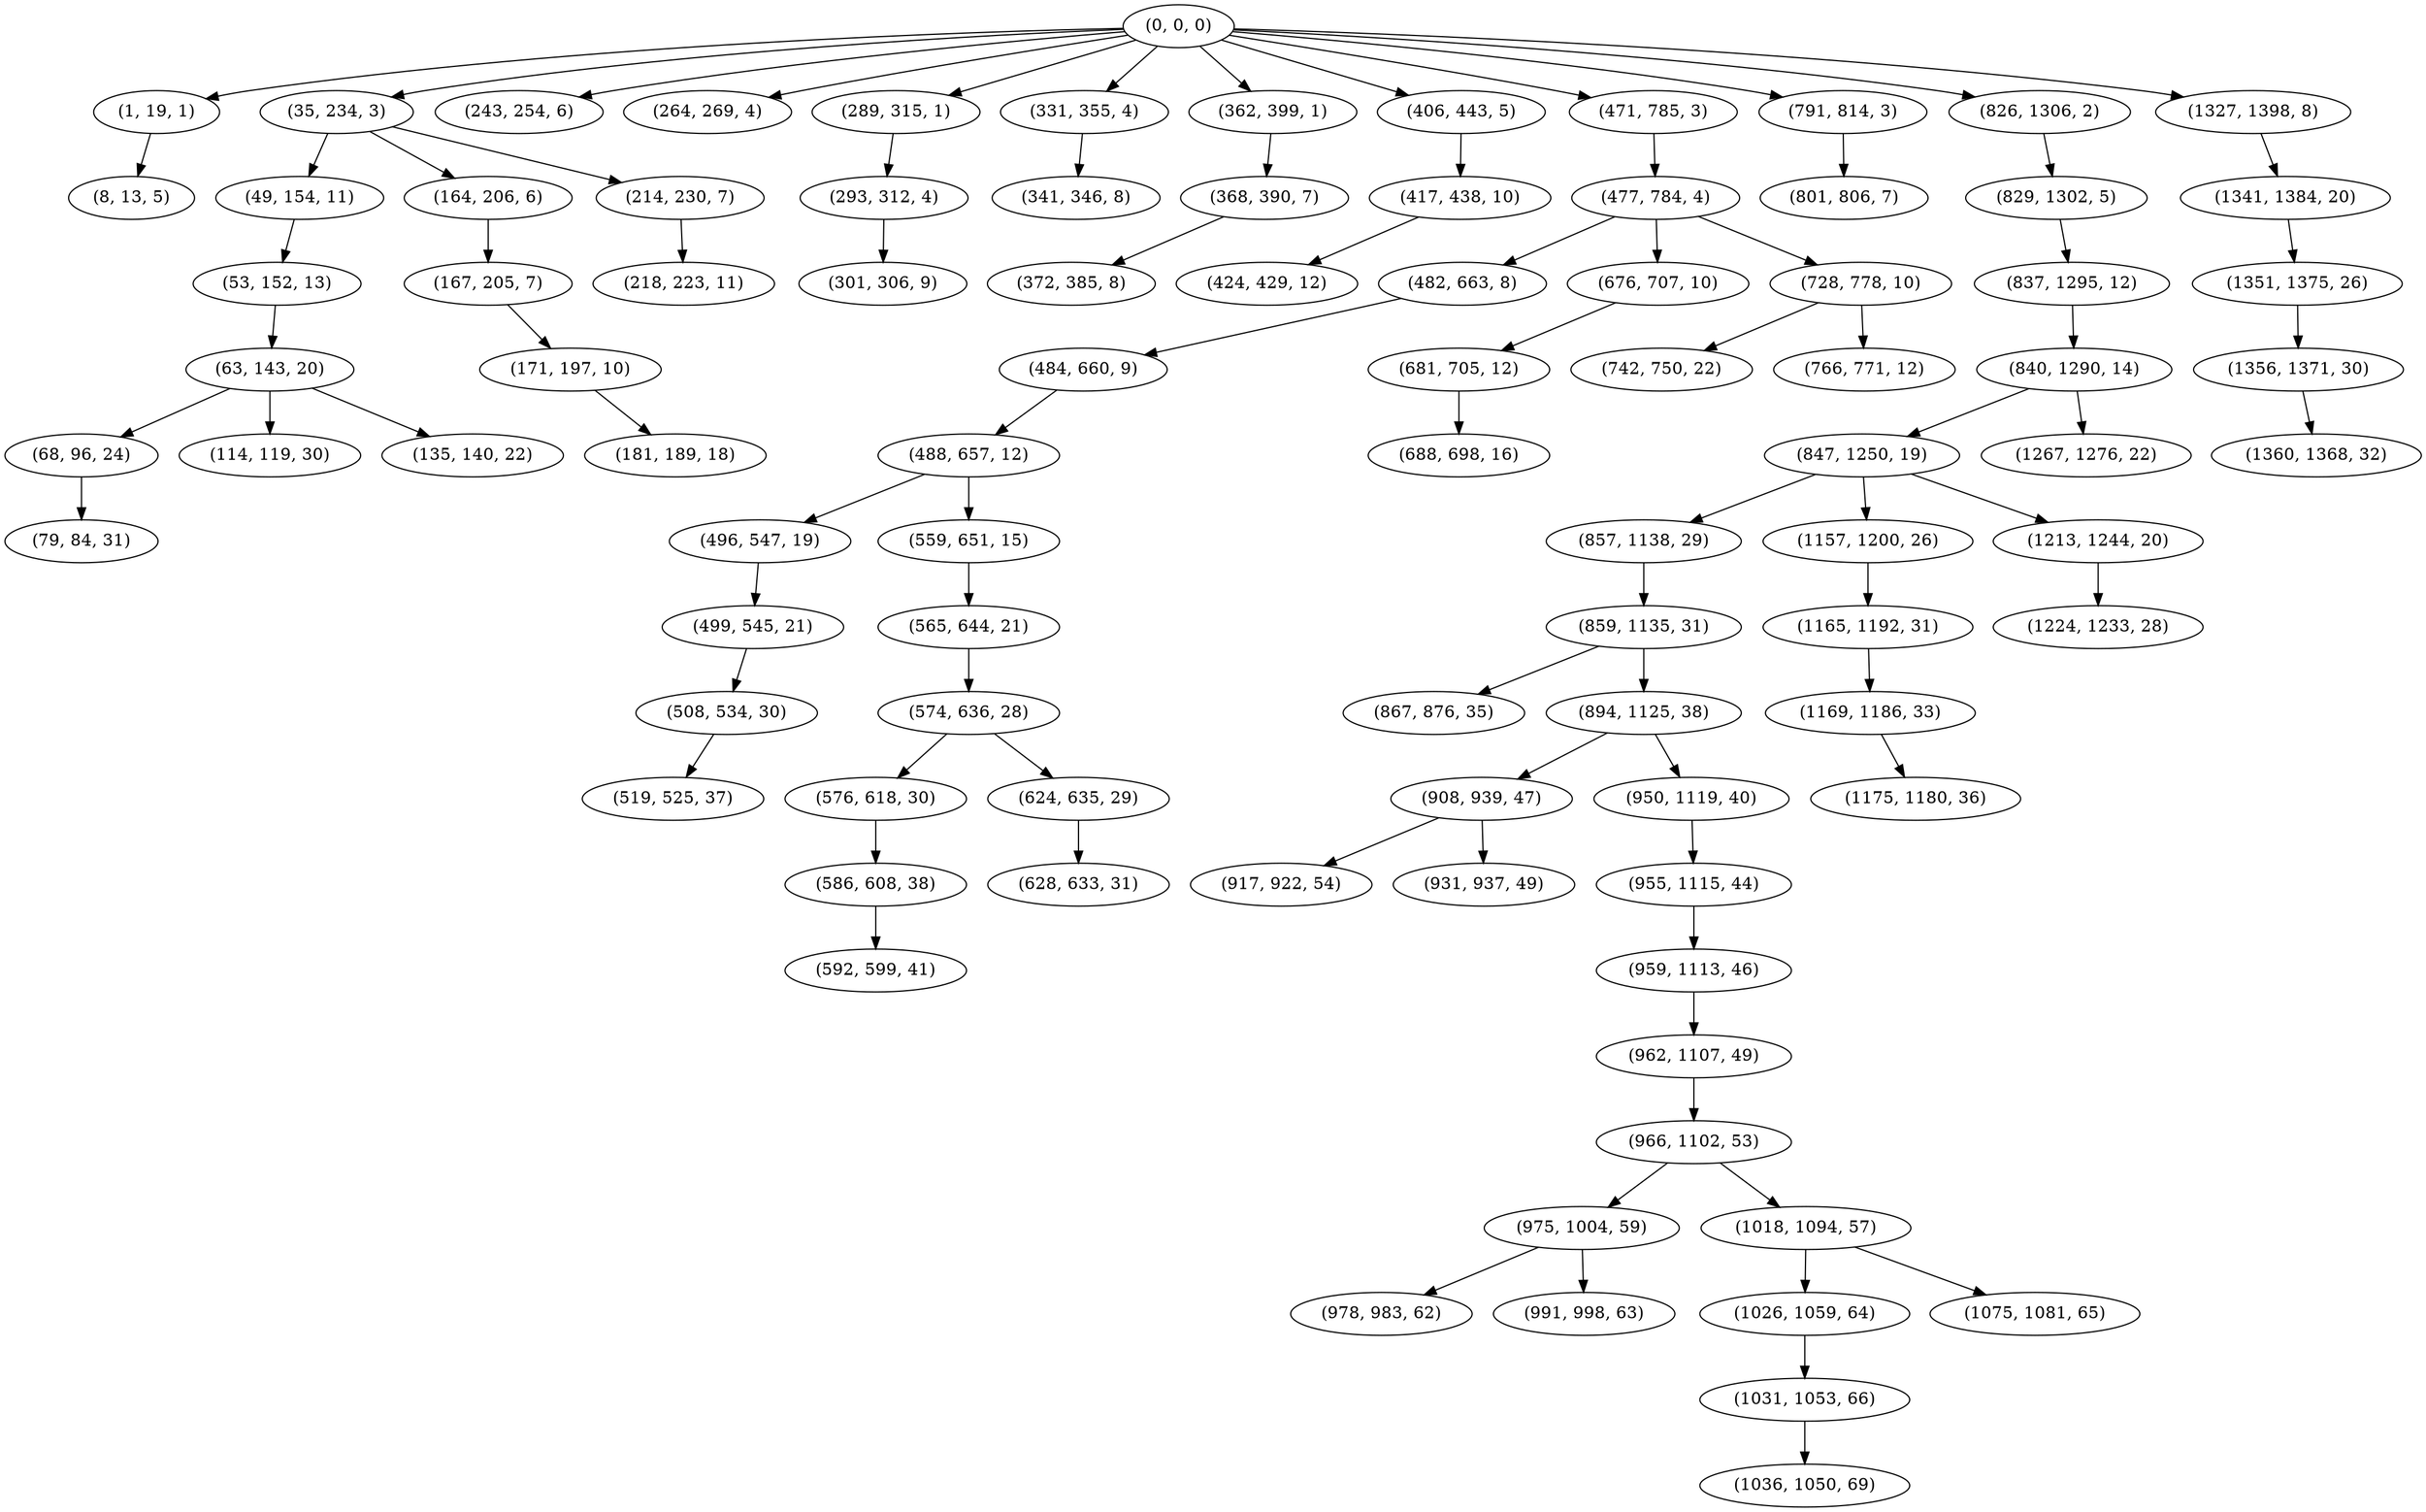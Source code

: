 digraph tree {
    "(0, 0, 0)";
    "(1, 19, 1)";
    "(8, 13, 5)";
    "(35, 234, 3)";
    "(49, 154, 11)";
    "(53, 152, 13)";
    "(63, 143, 20)";
    "(68, 96, 24)";
    "(79, 84, 31)";
    "(114, 119, 30)";
    "(135, 140, 22)";
    "(164, 206, 6)";
    "(167, 205, 7)";
    "(171, 197, 10)";
    "(181, 189, 18)";
    "(214, 230, 7)";
    "(218, 223, 11)";
    "(243, 254, 6)";
    "(264, 269, 4)";
    "(289, 315, 1)";
    "(293, 312, 4)";
    "(301, 306, 9)";
    "(331, 355, 4)";
    "(341, 346, 8)";
    "(362, 399, 1)";
    "(368, 390, 7)";
    "(372, 385, 8)";
    "(406, 443, 5)";
    "(417, 438, 10)";
    "(424, 429, 12)";
    "(471, 785, 3)";
    "(477, 784, 4)";
    "(482, 663, 8)";
    "(484, 660, 9)";
    "(488, 657, 12)";
    "(496, 547, 19)";
    "(499, 545, 21)";
    "(508, 534, 30)";
    "(519, 525, 37)";
    "(559, 651, 15)";
    "(565, 644, 21)";
    "(574, 636, 28)";
    "(576, 618, 30)";
    "(586, 608, 38)";
    "(592, 599, 41)";
    "(624, 635, 29)";
    "(628, 633, 31)";
    "(676, 707, 10)";
    "(681, 705, 12)";
    "(688, 698, 16)";
    "(728, 778, 10)";
    "(742, 750, 22)";
    "(766, 771, 12)";
    "(791, 814, 3)";
    "(801, 806, 7)";
    "(826, 1306, 2)";
    "(829, 1302, 5)";
    "(837, 1295, 12)";
    "(840, 1290, 14)";
    "(847, 1250, 19)";
    "(857, 1138, 29)";
    "(859, 1135, 31)";
    "(867, 876, 35)";
    "(894, 1125, 38)";
    "(908, 939, 47)";
    "(917, 922, 54)";
    "(931, 937, 49)";
    "(950, 1119, 40)";
    "(955, 1115, 44)";
    "(959, 1113, 46)";
    "(962, 1107, 49)";
    "(966, 1102, 53)";
    "(975, 1004, 59)";
    "(978, 983, 62)";
    "(991, 998, 63)";
    "(1018, 1094, 57)";
    "(1026, 1059, 64)";
    "(1031, 1053, 66)";
    "(1036, 1050, 69)";
    "(1075, 1081, 65)";
    "(1157, 1200, 26)";
    "(1165, 1192, 31)";
    "(1169, 1186, 33)";
    "(1175, 1180, 36)";
    "(1213, 1244, 20)";
    "(1224, 1233, 28)";
    "(1267, 1276, 22)";
    "(1327, 1398, 8)";
    "(1341, 1384, 20)";
    "(1351, 1375, 26)";
    "(1356, 1371, 30)";
    "(1360, 1368, 32)";
    "(0, 0, 0)" -> "(1, 19, 1)";
    "(0, 0, 0)" -> "(35, 234, 3)";
    "(0, 0, 0)" -> "(243, 254, 6)";
    "(0, 0, 0)" -> "(264, 269, 4)";
    "(0, 0, 0)" -> "(289, 315, 1)";
    "(0, 0, 0)" -> "(331, 355, 4)";
    "(0, 0, 0)" -> "(362, 399, 1)";
    "(0, 0, 0)" -> "(406, 443, 5)";
    "(0, 0, 0)" -> "(471, 785, 3)";
    "(0, 0, 0)" -> "(791, 814, 3)";
    "(0, 0, 0)" -> "(826, 1306, 2)";
    "(0, 0, 0)" -> "(1327, 1398, 8)";
    "(1, 19, 1)" -> "(8, 13, 5)";
    "(35, 234, 3)" -> "(49, 154, 11)";
    "(35, 234, 3)" -> "(164, 206, 6)";
    "(35, 234, 3)" -> "(214, 230, 7)";
    "(49, 154, 11)" -> "(53, 152, 13)";
    "(53, 152, 13)" -> "(63, 143, 20)";
    "(63, 143, 20)" -> "(68, 96, 24)";
    "(63, 143, 20)" -> "(114, 119, 30)";
    "(63, 143, 20)" -> "(135, 140, 22)";
    "(68, 96, 24)" -> "(79, 84, 31)";
    "(164, 206, 6)" -> "(167, 205, 7)";
    "(167, 205, 7)" -> "(171, 197, 10)";
    "(171, 197, 10)" -> "(181, 189, 18)";
    "(214, 230, 7)" -> "(218, 223, 11)";
    "(289, 315, 1)" -> "(293, 312, 4)";
    "(293, 312, 4)" -> "(301, 306, 9)";
    "(331, 355, 4)" -> "(341, 346, 8)";
    "(362, 399, 1)" -> "(368, 390, 7)";
    "(368, 390, 7)" -> "(372, 385, 8)";
    "(406, 443, 5)" -> "(417, 438, 10)";
    "(417, 438, 10)" -> "(424, 429, 12)";
    "(471, 785, 3)" -> "(477, 784, 4)";
    "(477, 784, 4)" -> "(482, 663, 8)";
    "(477, 784, 4)" -> "(676, 707, 10)";
    "(477, 784, 4)" -> "(728, 778, 10)";
    "(482, 663, 8)" -> "(484, 660, 9)";
    "(484, 660, 9)" -> "(488, 657, 12)";
    "(488, 657, 12)" -> "(496, 547, 19)";
    "(488, 657, 12)" -> "(559, 651, 15)";
    "(496, 547, 19)" -> "(499, 545, 21)";
    "(499, 545, 21)" -> "(508, 534, 30)";
    "(508, 534, 30)" -> "(519, 525, 37)";
    "(559, 651, 15)" -> "(565, 644, 21)";
    "(565, 644, 21)" -> "(574, 636, 28)";
    "(574, 636, 28)" -> "(576, 618, 30)";
    "(574, 636, 28)" -> "(624, 635, 29)";
    "(576, 618, 30)" -> "(586, 608, 38)";
    "(586, 608, 38)" -> "(592, 599, 41)";
    "(624, 635, 29)" -> "(628, 633, 31)";
    "(676, 707, 10)" -> "(681, 705, 12)";
    "(681, 705, 12)" -> "(688, 698, 16)";
    "(728, 778, 10)" -> "(742, 750, 22)";
    "(728, 778, 10)" -> "(766, 771, 12)";
    "(791, 814, 3)" -> "(801, 806, 7)";
    "(826, 1306, 2)" -> "(829, 1302, 5)";
    "(829, 1302, 5)" -> "(837, 1295, 12)";
    "(837, 1295, 12)" -> "(840, 1290, 14)";
    "(840, 1290, 14)" -> "(847, 1250, 19)";
    "(840, 1290, 14)" -> "(1267, 1276, 22)";
    "(847, 1250, 19)" -> "(857, 1138, 29)";
    "(847, 1250, 19)" -> "(1157, 1200, 26)";
    "(847, 1250, 19)" -> "(1213, 1244, 20)";
    "(857, 1138, 29)" -> "(859, 1135, 31)";
    "(859, 1135, 31)" -> "(867, 876, 35)";
    "(859, 1135, 31)" -> "(894, 1125, 38)";
    "(894, 1125, 38)" -> "(908, 939, 47)";
    "(894, 1125, 38)" -> "(950, 1119, 40)";
    "(908, 939, 47)" -> "(917, 922, 54)";
    "(908, 939, 47)" -> "(931, 937, 49)";
    "(950, 1119, 40)" -> "(955, 1115, 44)";
    "(955, 1115, 44)" -> "(959, 1113, 46)";
    "(959, 1113, 46)" -> "(962, 1107, 49)";
    "(962, 1107, 49)" -> "(966, 1102, 53)";
    "(966, 1102, 53)" -> "(975, 1004, 59)";
    "(966, 1102, 53)" -> "(1018, 1094, 57)";
    "(975, 1004, 59)" -> "(978, 983, 62)";
    "(975, 1004, 59)" -> "(991, 998, 63)";
    "(1018, 1094, 57)" -> "(1026, 1059, 64)";
    "(1018, 1094, 57)" -> "(1075, 1081, 65)";
    "(1026, 1059, 64)" -> "(1031, 1053, 66)";
    "(1031, 1053, 66)" -> "(1036, 1050, 69)";
    "(1157, 1200, 26)" -> "(1165, 1192, 31)";
    "(1165, 1192, 31)" -> "(1169, 1186, 33)";
    "(1169, 1186, 33)" -> "(1175, 1180, 36)";
    "(1213, 1244, 20)" -> "(1224, 1233, 28)";
    "(1327, 1398, 8)" -> "(1341, 1384, 20)";
    "(1341, 1384, 20)" -> "(1351, 1375, 26)";
    "(1351, 1375, 26)" -> "(1356, 1371, 30)";
    "(1356, 1371, 30)" -> "(1360, 1368, 32)";
}
